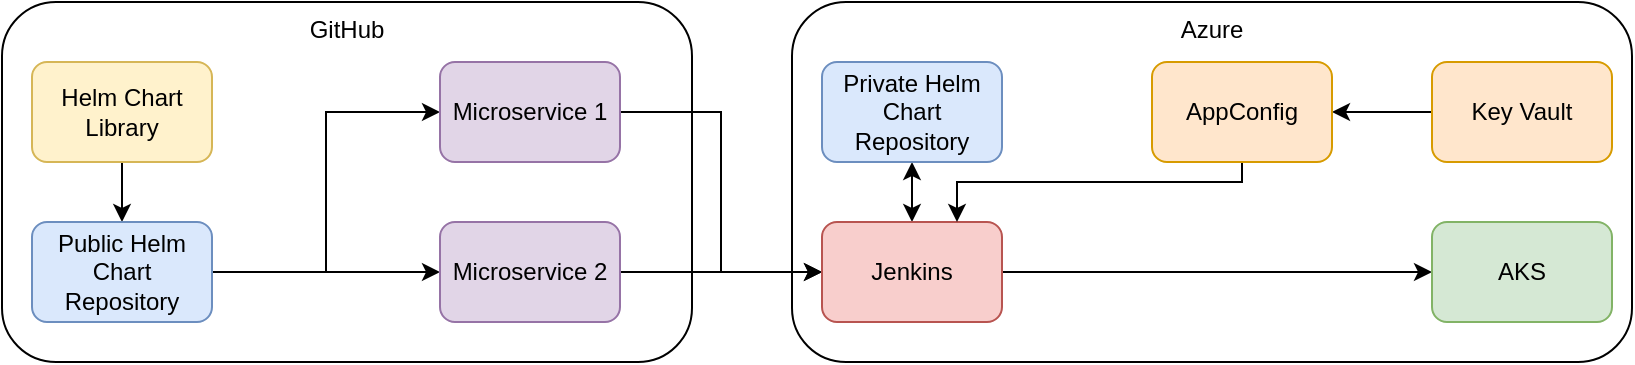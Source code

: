 <mxfile version="13.4.9" type="github">
  <diagram id="50JFuccT_Q_qCGqwlkVP" name="Page-1">
    <mxGraphModel dx="1422" dy="762" grid="1" gridSize="10" guides="1" tooltips="1" connect="1" arrows="1" fold="1" page="1" pageScale="1" pageWidth="827" pageHeight="1169" math="0" shadow="0">
      <root>
        <mxCell id="0" />
        <mxCell id="1" parent="0" />
        <mxCell id="H97qHr7kZWoiDHxrE_1C-11" value="Azure" style="rounded=1;whiteSpace=wrap;html=1;verticalAlign=top;" vertex="1" parent="1">
          <mxGeometry x="500" y="90" width="420" height="180" as="geometry" />
        </mxCell>
        <mxCell id="H97qHr7kZWoiDHxrE_1C-3" value="GitHub" style="rounded=1;whiteSpace=wrap;html=1;verticalAlign=top;" vertex="1" parent="1">
          <mxGeometry x="105" y="90" width="345" height="180" as="geometry" />
        </mxCell>
        <mxCell id="H97qHr7kZWoiDHxrE_1C-4" value="" style="edgeStyle=orthogonalEdgeStyle;rounded=0;orthogonalLoop=1;jettySize=auto;html=1;" edge="1" parent="1" source="H97qHr7kZWoiDHxrE_1C-1" target="H97qHr7kZWoiDHxrE_1C-2">
          <mxGeometry relative="1" as="geometry" />
        </mxCell>
        <mxCell id="H97qHr7kZWoiDHxrE_1C-1" value="Helm Chart Library" style="rounded=1;whiteSpace=wrap;html=1;fillColor=#fff2cc;strokeColor=#d6b656;" vertex="1" parent="1">
          <mxGeometry x="120" y="120" width="90" height="50" as="geometry" />
        </mxCell>
        <mxCell id="H97qHr7kZWoiDHxrE_1C-9" style="edgeStyle=orthogonalEdgeStyle;rounded=0;orthogonalLoop=1;jettySize=auto;html=1;entryX=0;entryY=0.5;entryDx=0;entryDy=0;" edge="1" parent="1" source="H97qHr7kZWoiDHxrE_1C-2" target="H97qHr7kZWoiDHxrE_1C-7">
          <mxGeometry relative="1" as="geometry" />
        </mxCell>
        <mxCell id="H97qHr7kZWoiDHxrE_1C-10" value="" style="edgeStyle=orthogonalEdgeStyle;rounded=0;orthogonalLoop=1;jettySize=auto;html=1;" edge="1" parent="1" source="H97qHr7kZWoiDHxrE_1C-2" target="H97qHr7kZWoiDHxrE_1C-8">
          <mxGeometry relative="1" as="geometry" />
        </mxCell>
        <mxCell id="H97qHr7kZWoiDHxrE_1C-2" value="Public Helm Chart Repository" style="rounded=1;whiteSpace=wrap;html=1;fillColor=#dae8fc;strokeColor=#6c8ebf;" vertex="1" parent="1">
          <mxGeometry x="120" y="200" width="90" height="50" as="geometry" />
        </mxCell>
        <mxCell id="H97qHr7kZWoiDHxrE_1C-19" style="edgeStyle=orthogonalEdgeStyle;rounded=0;orthogonalLoop=1;jettySize=auto;html=1;entryX=0;entryY=0.5;entryDx=0;entryDy=0;" edge="1" parent="1" source="H97qHr7kZWoiDHxrE_1C-7" target="H97qHr7kZWoiDHxrE_1C-16">
          <mxGeometry relative="1" as="geometry" />
        </mxCell>
        <mxCell id="H97qHr7kZWoiDHxrE_1C-7" value="Microservice 1" style="rounded=1;whiteSpace=wrap;html=1;fillColor=#e1d5e7;strokeColor=#9673a6;" vertex="1" parent="1">
          <mxGeometry x="324" y="120" width="90" height="50" as="geometry" />
        </mxCell>
        <mxCell id="H97qHr7kZWoiDHxrE_1C-20" style="edgeStyle=orthogonalEdgeStyle;rounded=0;orthogonalLoop=1;jettySize=auto;html=1;entryX=0;entryY=0.5;entryDx=0;entryDy=0;" edge="1" parent="1" source="H97qHr7kZWoiDHxrE_1C-8" target="H97qHr7kZWoiDHxrE_1C-16">
          <mxGeometry relative="1" as="geometry" />
        </mxCell>
        <mxCell id="H97qHr7kZWoiDHxrE_1C-8" value="Microservice 2" style="rounded=1;whiteSpace=wrap;html=1;fillColor=#e1d5e7;strokeColor=#9673a6;" vertex="1" parent="1">
          <mxGeometry x="324" y="200" width="90" height="50" as="geometry" />
        </mxCell>
        <mxCell id="H97qHr7kZWoiDHxrE_1C-12" value="" style="edgeStyle=orthogonalEdgeStyle;rounded=0;orthogonalLoop=1;jettySize=auto;html=1;startArrow=classic;startFill=1;" edge="1" parent="1" source="H97qHr7kZWoiDHxrE_1C-13" target="H97qHr7kZWoiDHxrE_1C-16">
          <mxGeometry relative="1" as="geometry" />
        </mxCell>
        <mxCell id="H97qHr7kZWoiDHxrE_1C-13" value="Private Helm Chart Repository" style="rounded=1;whiteSpace=wrap;html=1;fillColor=#dae8fc;strokeColor=#6c8ebf;" vertex="1" parent="1">
          <mxGeometry x="515" y="120" width="90" height="50" as="geometry" />
        </mxCell>
        <mxCell id="H97qHr7kZWoiDHxrE_1C-15" value="" style="edgeStyle=orthogonalEdgeStyle;rounded=0;orthogonalLoop=1;jettySize=auto;html=1;" edge="1" parent="1" source="H97qHr7kZWoiDHxrE_1C-16" target="H97qHr7kZWoiDHxrE_1C-18">
          <mxGeometry relative="1" as="geometry" />
        </mxCell>
        <mxCell id="H97qHr7kZWoiDHxrE_1C-16" value="Jenkins" style="rounded=1;whiteSpace=wrap;html=1;fillColor=#f8cecc;strokeColor=#b85450;" vertex="1" parent="1">
          <mxGeometry x="515" y="200" width="90" height="50" as="geometry" />
        </mxCell>
        <mxCell id="H97qHr7kZWoiDHxrE_1C-18" value="AKS" style="rounded=1;whiteSpace=wrap;html=1;fillColor=#d5e8d4;strokeColor=#82b366;" vertex="1" parent="1">
          <mxGeometry x="820" y="200" width="90" height="50" as="geometry" />
        </mxCell>
        <mxCell id="H97qHr7kZWoiDHxrE_1C-24" value="" style="edgeStyle=orthogonalEdgeStyle;rounded=0;orthogonalLoop=1;jettySize=auto;html=1;" edge="1" parent="1" source="H97qHr7kZWoiDHxrE_1C-22" target="H97qHr7kZWoiDHxrE_1C-23">
          <mxGeometry relative="1" as="geometry" />
        </mxCell>
        <mxCell id="H97qHr7kZWoiDHxrE_1C-22" value="Key Vault" style="rounded=1;whiteSpace=wrap;html=1;fillColor=#ffe6cc;strokeColor=#d79b00;" vertex="1" parent="1">
          <mxGeometry x="820" y="120" width="90" height="50" as="geometry" />
        </mxCell>
        <mxCell id="H97qHr7kZWoiDHxrE_1C-25" style="edgeStyle=orthogonalEdgeStyle;rounded=0;orthogonalLoop=1;jettySize=auto;html=1;entryX=0.75;entryY=0;entryDx=0;entryDy=0;" edge="1" parent="1" source="H97qHr7kZWoiDHxrE_1C-23" target="H97qHr7kZWoiDHxrE_1C-16">
          <mxGeometry relative="1" as="geometry">
            <Array as="points">
              <mxPoint x="725" y="180" />
              <mxPoint x="583" y="180" />
            </Array>
          </mxGeometry>
        </mxCell>
        <mxCell id="H97qHr7kZWoiDHxrE_1C-23" value="AppConfig" style="rounded=1;whiteSpace=wrap;html=1;fillColor=#ffe6cc;strokeColor=#d79b00;" vertex="1" parent="1">
          <mxGeometry x="680" y="120" width="90" height="50" as="geometry" />
        </mxCell>
      </root>
    </mxGraphModel>
  </diagram>
</mxfile>
